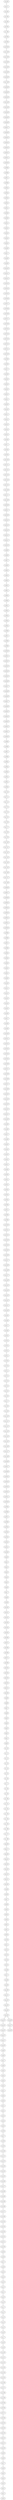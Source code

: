 graph arbol3 {
n_0_1--n_0_0
n_0_2--n_0_1
n_0_3--n_0_2
n_0_4--n_0_3
n_0_5--n_0_4
n_0_6--n_0_5
n_0_7--n_0_6
n_0_8--n_0_7
n_0_9--n_0_8
n_0_10--n_0_9
n_0_11--n_0_10
n_0_12--n_0_11
n_0_13--n_0_12
n_0_14--n_0_13
n_0_15--n_0_14
n_0_16--n_0_15
n_0_17--n_0_16
n_0_18--n_0_17
n_0_19--n_0_18
n_1_0--n_1_1
n_1_1--n_1_2
n_1_2--n_1_3
n_1_3--n_1_4
n_1_4--n_1_5
n_1_5--n_1_6
n_1_6--n_1_7
n_1_7--n_1_8
n_1_8--n_1_9
n_1_9--n_1_10
n_1_10--n_1_11
n_1_11--n_1_12
n_1_12--n_1_13
n_1_13--n_1_14
n_1_14--n_1_15
n_1_15--n_1_16
n_1_16--n_1_17
n_1_17--n_1_18
n_1_18--n_1_19
n_1_19--n_0_19
n_2_0--n_1_0
n_2_1--n_2_0
n_2_2--n_2_1
n_2_3--n_2_2
n_2_4--n_2_3
n_2_5--n_2_4
n_2_6--n_2_5
n_2_7--n_2_6
n_2_8--n_2_7
n_2_9--n_2_8
n_2_10--n_2_9
n_2_11--n_2_10
n_2_12--n_2_11
n_2_13--n_2_12
n_2_14--n_2_13
n_2_15--n_2_14
n_2_16--n_2_15
n_2_17--n_2_16
n_2_18--n_2_17
n_2_19--n_2_18
n_3_0--n_3_1
n_3_1--n_3_2
n_3_2--n_3_3
n_3_3--n_3_4
n_3_4--n_3_5
n_3_5--n_3_6
n_3_6--n_3_7
n_3_7--n_3_8
n_3_8--n_3_9
n_3_9--n_3_10
n_3_10--n_3_11
n_3_11--n_3_12
n_3_12--n_3_13
n_3_13--n_3_14
n_3_14--n_3_15
n_3_15--n_3_16
n_3_16--n_3_17
n_3_17--n_3_18
n_3_18--n_3_19
n_3_19--n_2_19
n_4_0--n_3_0
n_4_1--n_4_0
n_4_2--n_4_1
n_4_3--n_4_2
n_4_4--n_4_3
n_4_5--n_4_4
n_4_6--n_4_5
n_4_7--n_4_6
n_4_8--n_4_7
n_4_9--n_4_8
n_4_10--n_4_9
n_4_11--n_4_10
n_4_12--n_4_11
n_4_13--n_4_12
n_4_14--n_4_13
n_4_15--n_4_14
n_4_16--n_4_17
n_4_17--n_4_18
n_4_18--n_4_19
n_4_19--n_5_19
n_5_0--n_5_1
n_5_1--n_5_2
n_5_2--n_5_3
n_5_3--n_5_4
n_5_4--n_5_5
n_5_5--n_5_6
n_5_6--n_5_7
n_5_7--n_5_8
n_5_8--n_5_9
n_5_9--n_5_10
n_5_10--n_5_11
n_5_11--n_5_12
n_5_12--n_5_13
n_5_13--n_5_14
n_5_14--n_5_15
n_5_15--n_5_16
n_5_15--n_4_15
n_5_16--n_5_17
n_5_17--n_5_18
n_5_19--n_6_19
n_6_0--n_5_0
n_6_1--n_6_0
n_6_2--n_6_1
n_6_3--n_6_2
n_6_4--n_6_3
n_6_5--n_6_4
n_6_6--n_6_5
n_6_7--n_6_6
n_6_8--n_6_7
n_6_9--n_6_8
n_6_10--n_6_9
n_6_11--n_6_10
n_6_12--n_6_11
n_6_13--n_6_12
n_6_14--n_6_13
n_6_15--n_6_14
n_6_16--n_6_15
n_6_17--n_6_16
n_6_18--n_6_17
n_6_19--n_7_19
n_7_0--n_7_1
n_7_1--n_7_2
n_7_2--n_7_3
n_7_3--n_7_4
n_7_4--n_7_5
n_7_5--n_7_6
n_7_6--n_7_7
n_7_7--n_7_8
n_7_8--n_7_9
n_7_9--n_7_10
n_7_10--n_7_11
n_7_11--n_7_12
n_7_12--n_7_13
n_7_13--n_7_14
n_7_14--n_7_15
n_7_15--n_7_16
n_7_16--n_7_17
n_7_17--n_7_18
n_7_18--n_6_18
n_7_19--n_8_19
n_8_0--n_7_0
n_8_1--n_8_0
n_8_2--n_8_1
n_8_3--n_8_2
n_8_4--n_8_3
n_8_5--n_8_4
n_8_6--n_8_5
n_8_7--n_8_6
n_8_8--n_8_7
n_8_9--n_8_8
n_8_10--n_8_9
n_8_11--n_8_10
n_8_12--n_8_11
n_8_13--n_8_12
n_8_14--n_8_13
n_8_15--n_8_14
n_8_16--n_8_15
n_8_17--n_8_16
n_8_18--n_8_17
n_8_19--n_9_19
n_9_0--n_9_1
n_9_1--n_9_2
n_9_2--n_9_3
n_9_3--n_9_4
n_9_4--n_9_5
n_9_5--n_9_6
n_9_6--n_9_7
n_9_7--n_9_8
n_9_8--n_9_9
n_9_9--n_9_10
n_9_10--n_9_11
n_9_11--n_9_12
n_9_12--n_9_13
n_9_13--n_9_14
n_9_14--n_9_15
n_9_15--n_9_16
n_9_16--n_9_17
n_9_17--n_9_18
n_9_18--n_8_18
n_9_19--n_10_19
n_10_0--n_9_0
n_10_1--n_10_0
n_10_2--n_10_1
n_10_3--n_10_2
n_10_4--n_10_3
n_10_5--n_10_4
n_10_6--n_10_5
n_10_7--n_10_6
n_10_8--n_10_7
n_10_9--n_10_8
n_10_10--n_10_9
n_10_11--n_10_10
n_10_12--n_10_11
n_10_13--n_10_12
n_10_14--n_10_13
n_10_15--n_10_14
n_10_16--n_10_15
n_10_17--n_10_16
n_10_18--n_10_17
n_10_19--n_11_19
n_11_0--n_11_1
n_11_1--n_11_2
n_11_2--n_11_3
n_11_3--n_11_4
n_11_4--n_11_5
n_11_5--n_11_6
n_11_6--n_11_7
n_11_7--n_11_8
n_11_8--n_11_9
n_11_9--n_11_10
n_11_10--n_11_11
n_11_11--n_11_12
n_11_12--n_11_13
n_11_13--n_11_14
n_11_14--n_11_15
n_11_15--n_11_16
n_11_16--n_11_17
n_11_17--n_11_18
n_11_18--n_10_18
n_11_19--n_12_19
n_12_0--n_11_0
n_12_1--n_12_0
n_12_2--n_12_1
n_12_3--n_12_2
n_12_4--n_12_3
n_12_5--n_12_4
n_12_6--n_12_5
n_12_7--n_12_6
n_12_8--n_12_7
n_12_9--n_12_8
n_12_10--n_12_9
n_12_11--n_12_10
n_12_12--n_12_11
n_12_13--n_12_12
n_12_14--n_12_13
n_12_15--n_12_14
n_12_16--n_12_15
n_12_17--n_12_16
n_12_18--n_12_17
n_12_19--n_13_19
n_13_0--n_13_1
n_13_1--n_13_2
n_13_2--n_13_3
n_13_3--n_13_4
n_13_4--n_13_5
n_13_5--n_13_6
n_13_6--n_13_7
n_13_7--n_13_8
n_13_8--n_13_9
n_13_9--n_13_10
n_13_10--n_13_11
n_13_11--n_13_12
n_13_12--n_13_13
n_13_13--n_13_14
n_13_14--n_13_15
n_13_15--n_13_16
n_13_16--n_13_17
n_13_17--n_13_18
n_13_18--n_12_18
n_13_19--n_14_19
n_14_0--n_13_0
n_14_1--n_14_0
n_14_2--n_14_1
n_14_3--n_14_2
n_14_4--n_14_3
n_14_5--n_14_4
n_14_6--n_14_5
n_14_7--n_14_6
n_14_8--n_14_7
n_14_9--n_14_8
n_14_10--n_14_9
n_14_11--n_14_10
n_14_12--n_14_11
n_14_13--n_14_12
n_14_14--n_14_13
n_14_15--n_14_14
n_14_16--n_14_15
n_14_17--n_14_16
n_14_18--n_14_17
n_14_19--n_15_19
n_15_0--n_15_1
n_15_1--n_15_2
n_15_2--n_15_3
n_15_3--n_15_4
n_15_4--n_15_5
n_15_5--n_15_6
n_15_6--n_15_7
n_15_7--n_15_8
n_15_8--n_15_9
n_15_9--n_15_10
n_15_10--n_15_11
n_15_11--n_15_12
n_15_12--n_15_13
n_15_13--n_15_14
n_15_14--n_15_15
n_15_15--n_15_16
n_15_16--n_15_17
n_15_17--n_15_18
n_15_18--n_14_18
n_15_19--n_16_19
n_16_0--n_15_0
n_16_1--n_16_0
n_16_2--n_16_1
n_16_3--n_16_2
n_16_4--n_16_3
n_16_5--n_16_4
n_16_6--n_16_5
n_16_7--n_16_6
n_16_8--n_16_7
n_16_9--n_16_8
n_16_10--n_16_9
n_16_11--n_16_10
n_16_12--n_16_11
n_16_13--n_16_12
n_16_14--n_16_13
n_16_15--n_16_14
n_16_16--n_16_15
n_16_17--n_16_16
n_16_18--n_16_17
n_16_19--n_17_19
n_17_0--n_17_1
n_17_1--n_17_2
n_17_2--n_17_3
n_17_3--n_17_4
n_17_4--n_17_5
n_17_5--n_17_6
n_17_6--n_17_7
n_17_7--n_17_8
n_17_8--n_17_9
n_17_9--n_17_10
n_17_10--n_17_11
n_17_11--n_17_12
n_17_12--n_17_13
n_17_13--n_17_14
n_17_14--n_17_15
n_17_15--n_17_16
n_17_16--n_17_17
n_17_17--n_17_18
n_17_18--n_16_18
n_17_19--n_18_19
n_18_0--n_17_0
n_18_1--n_18_0
n_18_2--n_18_1
n_18_3--n_18_2
n_18_4--n_18_3
n_18_5--n_18_4
n_18_6--n_18_5
n_18_7--n_18_6
n_18_8--n_18_7
n_18_9--n_18_8
n_18_10--n_18_9
n_18_11--n_18_10
n_18_12--n_18_11
n_18_13--n_18_12
n_18_14--n_18_13
n_18_15--n_18_14
n_18_16--n_18_15
n_18_17--n_18_16
n_18_18--n_18_17
n_18_19--n_19_19
n_19_0--n_19_1
n_19_1--n_19_2
n_19_2--n_19_3
n_19_3--n_19_4
n_19_4--n_19_5
n_19_5--n_19_6
n_19_6--n_19_7
n_19_7--n_19_8
n_19_8--n_19_9
n_19_9--n_19_10
n_19_10--n_19_11
n_19_11--n_19_12
n_19_12--n_19_13
n_19_13--n_19_14
n_19_14--n_19_15
n_19_15--n_19_16
n_19_16--n_19_17
n_19_17--n_19_18
n_19_18--n_18_18
n_19_19--n_20_19
n_20_0--n_19_0
n_20_1--n_20_0
n_20_2--n_20_1
n_20_3--n_20_2
n_20_4--n_20_3
n_20_5--n_20_4
n_20_6--n_20_5
n_20_7--n_20_6
n_20_8--n_20_7
n_20_9--n_20_8
n_20_10--n_20_9
n_20_11--n_20_10
n_20_12--n_20_11
n_20_13--n_20_12
n_20_14--n_20_13
n_20_15--n_20_14
n_20_16--n_20_15
n_20_17--n_20_16
n_20_18--n_20_17
n_20_19--n_21_19
n_21_0--n_21_1
n_21_1--n_21_2
n_21_2--n_21_3
n_21_3--n_21_4
n_21_4--n_21_5
n_21_5--n_21_6
n_21_6--n_21_7
n_21_7--n_21_8
n_21_8--n_21_9
n_21_9--n_21_10
n_21_10--n_21_11
n_21_11--n_21_12
n_21_12--n_21_13
n_21_13--n_21_14
n_21_14--n_21_15
n_21_15--n_21_16
n_21_16--n_21_17
n_21_17--n_21_18
n_21_18--n_20_18
n_21_19--n_22_19
n_22_0--n_21_0
n_22_1--n_22_0
n_22_2--n_22_1
n_22_3--n_22_2
n_22_4--n_22_3
n_22_5--n_22_4
n_22_6--n_22_5
n_22_7--n_22_6
n_22_8--n_22_7
n_22_9--n_22_8
n_22_10--n_22_9
n_22_11--n_22_10
n_22_12--n_22_11
n_22_13--n_22_12
n_22_14--n_22_13
n_22_15--n_22_14
n_22_16--n_22_15
n_22_17--n_22_16
n_22_18--n_22_17
n_22_19--n_23_19
n_23_0--n_23_1
n_23_1--n_23_2
n_23_2--n_23_3
n_23_3--n_23_4
n_23_4--n_23_5
n_23_5--n_23_6
n_23_6--n_23_7
n_23_7--n_23_8
n_23_8--n_23_9
n_23_9--n_23_10
n_23_10--n_23_11
n_23_11--n_23_12
n_23_12--n_23_13
n_23_13--n_23_14
n_23_14--n_23_15
n_23_15--n_23_16
n_23_16--n_23_17
n_23_17--n_23_18
n_23_18--n_22_18
n_23_19--n_24_19
n_24_0--n_23_0
n_24_1--n_24_0
n_24_2--n_24_1
n_24_3--n_24_2
n_24_4--n_24_3
n_24_5--n_24_4
n_24_6--n_24_5
n_24_7--n_24_6
n_24_8--n_24_7
n_24_9--n_24_8
n_24_10--n_24_9
n_24_11--n_24_10
n_24_12--n_24_11
n_24_13--n_24_12
n_24_14--n_24_13
n_24_15--n_24_14
n_24_16--n_24_15
n_24_17--n_24_16
n_24_18--n_24_17
n_24_19--n_24_18
}